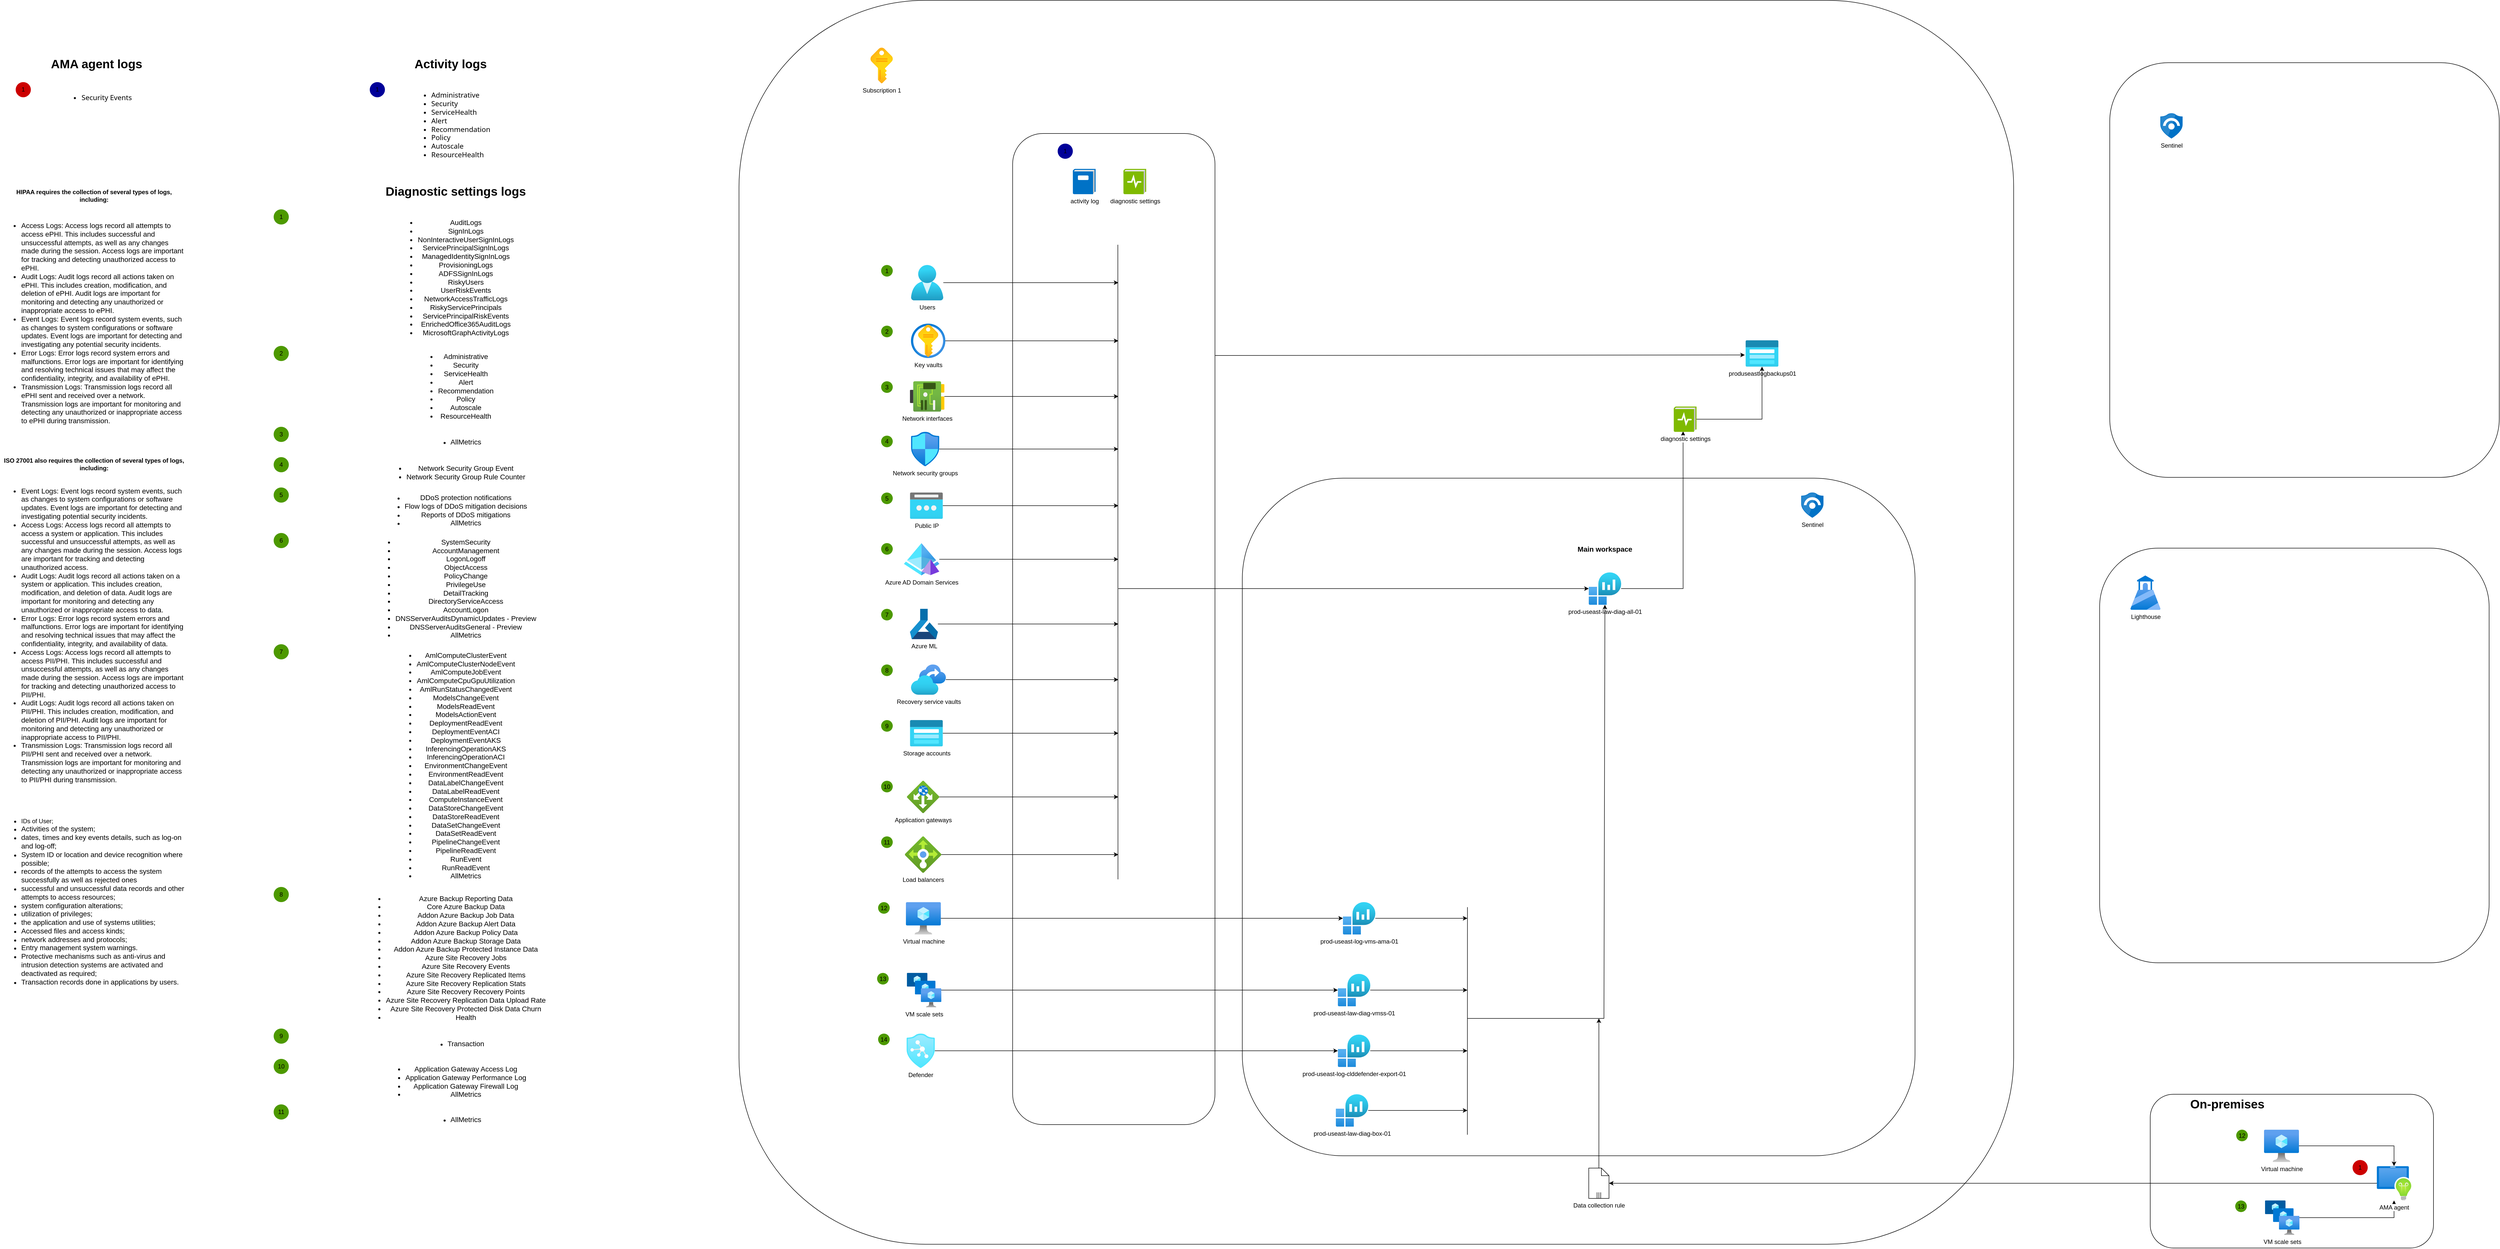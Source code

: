 <mxfile compressed="false" version="21.7.2" type="github">
  <diagram name="Page-1" id="dkmab9GLrClfwDP9RH8d">
    <mxGraphModel dx="5349" dy="2813" grid="1" gridSize="10" guides="1" tooltips="1" connect="1" arrows="1" fold="1" page="1" pageScale="1" pageWidth="827" pageHeight="1169" math="0" shadow="0">
      <root>
        <mxCell id="0" />
        <mxCell id="1" parent="0" />
        <mxCell id="lK_kKArGwj4I3FMrGu4r-29" value="" style="rounded=1;whiteSpace=wrap;html=1;labelBackgroundColor=default;" parent="1" vertex="1">
          <mxGeometry x="-630" y="-643.33" width="2520" height="2460" as="geometry" />
        </mxCell>
        <mxCell id="YYMGJmgsyo3d97nf6pvL-22" value="" style="rounded=1;whiteSpace=wrap;html=1;labelBackgroundColor=default;" parent="1" vertex="1">
          <mxGeometry x="-89" y="-380" width="400" height="1960" as="geometry" />
        </mxCell>
        <mxCell id="YYMGJmgsyo3d97nf6pvL-21" value="" style="rounded=1;whiteSpace=wrap;html=1;labelBackgroundColor=default;" parent="1" vertex="1">
          <mxGeometry x="365" y="301.67" width="1330" height="1340" as="geometry" />
        </mxCell>
        <mxCell id="X6pGdibxIXQgzbIz9SDd-47" value="" style="rounded=1;whiteSpace=wrap;html=1;labelBackgroundColor=default;" parent="1" vertex="1">
          <mxGeometry x="2160" y="1520" width="560" height="304" as="geometry" />
        </mxCell>
        <mxCell id="X6pGdibxIXQgzbIz9SDd-61" value="" style="rounded=0;whiteSpace=wrap;html=1;strokeColor=#FFFFFF;labelBackgroundColor=default;" parent="1" vertex="1">
          <mxGeometry x="-2090" y="251.67" width="370" height="670" as="geometry" />
        </mxCell>
        <mxCell id="X6pGdibxIXQgzbIz9SDd-63" value="&lt;ul style=&quot;text-align: start; outline: none !important; font-size: 14px;&quot; class=&quot;&quot; data-bind=&quot;foreach: data.availableCategories, visible: data.summaryOptions.isShoeBoxV2()&quot;&gt;&lt;li style=&quot;outline: none !important;&quot;&gt;&lt;span style=&quot;background-color: initial;&quot;&gt;Event Logs: Event logs record system events, such as changes to system configurations or software updates. Event logs are important for detecting and investigating potential security incidents.&lt;/span&gt;&lt;br&gt;&lt;/li&gt;&lt;li style=&quot;outline: none !important;&quot;&gt;&lt;span style=&quot;&quot;&gt;Access Logs: Access logs record all attempts to access a system or application. This includes successful and unsuccessful attempts, as well as any changes made during the session. Access logs are important for tracking and detecting unauthorized access.&lt;/span&gt;&lt;/li&gt;&lt;li style=&quot;outline: none !important;&quot;&gt;&lt;span style=&quot;&quot;&gt;Audit Logs: Audit logs record all actions taken on a system or application. This includes creation, modification, and deletion of data. Audit logs are important for monitoring and detecting any unauthorized or inappropriate access to data.&lt;/span&gt;&lt;/li&gt;&lt;li style=&quot;outline: none !important;&quot;&gt;&lt;span style=&quot;&quot;&gt;Error Logs: Error logs record system errors and malfunctions. Error logs are important for identifying and resolving technical issues that may affect the confidentiality, integrity, and availability of data.&lt;/span&gt;&lt;/li&gt;&lt;li style=&quot;outline: none !important;&quot;&gt;&lt;span style=&quot;&quot;&gt;Access Logs: Access logs record all attempts to access PII/PHI. This includes successful and unsuccessful attempts, as well as any changes made during the session. Access logs are important for tracking and detecting unauthorized access to PII/PHI.&lt;/span&gt;&lt;/li&gt;&lt;li style=&quot;outline: none !important;&quot;&gt;&lt;span style=&quot;&quot;&gt;Audit Logs: Audit logs record all actions taken on PII/PHI. This includes creation, modification, and deletion of PII/PHI. Audit logs are important for monitoring and detecting any unauthorized or inappropriate access to PII/PHI.&lt;/span&gt;&lt;/li&gt;&lt;li style=&quot;outline: none !important;&quot;&gt;&lt;span style=&quot;&quot;&gt;Transmission Logs: Transmission logs record all PII/PHI sent and received over a network. Transmission logs are important for monitoring and detecting any unauthorized or inappropriate access to PII/PHI during transmission.&lt;/span&gt;&lt;/li&gt;&lt;/ul&gt;" style="text;html=1;strokeColor=none;fillColor=none;align=center;verticalAlign=middle;whiteSpace=wrap;rounded=0;labelBackgroundColor=none;fontColor=default;" parent="1" vertex="1">
          <mxGeometry x="-2090" y="301.67" width="370" height="620" as="geometry" />
        </mxCell>
        <mxCell id="X6pGdibxIXQgzbIz9SDd-66" value="" style="rounded=0;whiteSpace=wrap;html=1;strokeColor=#FFFFFF;labelBackgroundColor=default;" parent="1" vertex="1">
          <mxGeometry x="-2090" y="941.67" width="370" height="380" as="geometry" />
        </mxCell>
        <mxCell id="X6pGdibxIXQgzbIz9SDd-68" value="&lt;div style=&quot;text-align: left;&quot;&gt;&lt;br&gt;&lt;/div&gt;&lt;ul style=&quot;text-align: start; outline: none !important;&quot; class=&quot;&quot; data-bind=&quot;foreach: data.availableCategories, visible: data.summaryOptions.isShoeBoxV2()&quot;&gt;&lt;li style=&quot;outline: none !important;&quot;&gt;IDs of User;&lt;/li&gt;&lt;li style=&quot;outline: none !important;&quot;&gt;&lt;span style=&quot;font-size: 14px;&quot;&gt;Activities of the system;&lt;/span&gt;&lt;/li&gt;&lt;li style=&quot;outline: none !important;&quot;&gt;&lt;span style=&quot;font-size: 14px;&quot;&gt;dates, times and key events details, such as log-on and log-off;&lt;/span&gt;&lt;/li&gt;&lt;li style=&quot;outline: none !important;&quot;&gt;&lt;span style=&quot;font-size: 14px;&quot;&gt;System ID or location and device recognition where possible;&lt;/span&gt;&lt;/li&gt;&lt;li style=&quot;outline: none !important;&quot;&gt;&lt;span style=&quot;font-size: 14px;&quot;&gt;records of the attempts to access the system successfully as well as rejected ones&lt;/span&gt;&lt;/li&gt;&lt;li style=&quot;outline: none !important;&quot;&gt;&lt;span style=&quot;font-size: 14px;&quot;&gt;successful and unsuccessful data records and other attempts to access resources;&lt;/span&gt;&lt;/li&gt;&lt;li style=&quot;outline: none !important;&quot;&gt;&lt;span style=&quot;font-size: 14px;&quot;&gt;system configuration alterations;&lt;/span&gt;&lt;/li&gt;&lt;li style=&quot;outline: none !important;&quot;&gt;&lt;span style=&quot;font-size: 14px;&quot;&gt;utilization of privileges;&lt;/span&gt;&lt;/li&gt;&lt;li style=&quot;outline: none !important;&quot;&gt;&lt;span style=&quot;font-size: 14px;&quot;&gt;the application and use of systems utilities;&lt;/span&gt;&lt;/li&gt;&lt;li style=&quot;outline: none !important;&quot;&gt;&lt;span style=&quot;font-size: 14px;&quot;&gt;Accessed files and access kinds;&lt;/span&gt;&lt;/li&gt;&lt;li style=&quot;outline: none !important;&quot;&gt;&lt;span style=&quot;font-size: 14px;&quot;&gt;network addresses and protocols;&lt;/span&gt;&lt;/li&gt;&lt;li style=&quot;outline: none !important;&quot;&gt;&lt;span style=&quot;font-size: 14px;&quot;&gt;Entry management system warnings.&lt;/span&gt;&lt;/li&gt;&lt;li style=&quot;outline: none !important;&quot;&gt;&lt;span style=&quot;font-size: 14px;&quot;&gt;Protective mechanisms such as anti-virus and intrusion detection systems are activated and deactivated as required;&lt;/span&gt;&lt;/li&gt;&lt;li style=&quot;outline: none !important;&quot;&gt;&lt;span style=&quot;font-size: 14px;&quot;&gt;Transaction records done in applications by users.&lt;/span&gt;&lt;/li&gt;&lt;/ul&gt;" style="text;html=1;strokeColor=none;fillColor=none;align=center;verticalAlign=middle;whiteSpace=wrap;rounded=0;labelBackgroundColor=none;fontColor=default;" parent="1" vertex="1">
          <mxGeometry x="-2090" y="941.67" width="370" height="380" as="geometry" />
        </mxCell>
        <mxCell id="YYMGJmgsyo3d97nf6pvL-27" style="edgeStyle=orthogonalEdgeStyle;rounded=0;orthogonalLoop=1;jettySize=auto;html=1;" parent="1" source="lK_kKArGwj4I3FMrGu4r-1" edge="1">
          <mxGeometry relative="1" as="geometry">
            <mxPoint x="810" y="1314" as="targetPoint" />
          </mxGeometry>
        </mxCell>
        <mxCell id="lK_kKArGwj4I3FMrGu4r-1" value="prod-useast-law-diag-vmss-01" style="image;aspect=fixed;html=1;points=[];align=center;fontSize=12;image=img/lib/azure2/analytics/Log_Analytics_Workspaces.svg;" parent="1" vertex="1">
          <mxGeometry x="554" y="1282" width="64" height="64" as="geometry" />
        </mxCell>
        <mxCell id="YYMGJmgsyo3d97nf6pvL-29" style="edgeStyle=orthogonalEdgeStyle;rounded=0;orthogonalLoop=1;jettySize=auto;html=1;" parent="1" source="lK_kKArGwj4I3FMrGu4r-2" edge="1">
          <mxGeometry relative="1" as="geometry">
            <mxPoint x="810" y="1552.0" as="targetPoint" />
          </mxGeometry>
        </mxCell>
        <mxCell id="lK_kKArGwj4I3FMrGu4r-2" value="prod-useast-law-diag-box-01" style="image;aspect=fixed;html=1;points=[];align=center;fontSize=12;image=img/lib/azure2/analytics/Log_Analytics_Workspaces.svg;" parent="1" vertex="1">
          <mxGeometry x="550" y="1520" width="64" height="64" as="geometry" />
        </mxCell>
        <mxCell id="YYMGJmgsyo3d97nf6pvL-47" style="edgeStyle=orthogonalEdgeStyle;rounded=0;orthogonalLoop=1;jettySize=auto;html=1;entryX=0.41;entryY=0.98;entryDx=0;entryDy=0;entryPerimeter=0;" parent="1" source="lK_kKArGwj4I3FMrGu4r-3" target="lK_kKArGwj4I3FMrGu4r-12" edge="1">
          <mxGeometry relative="1" as="geometry" />
        </mxCell>
        <mxCell id="lK_kKArGwj4I3FMrGu4r-3" value="prod-useast-law-diag-all-01" style="image;aspect=fixed;html=1;points=[];align=center;fontSize=12;image=img/lib/azure2/analytics/Log_Analytics_Workspaces.svg;" parent="1" vertex="1">
          <mxGeometry x="1050" y="488" width="64" height="64" as="geometry" />
        </mxCell>
        <mxCell id="YYMGJmgsyo3d97nf6pvL-28" style="edgeStyle=orthogonalEdgeStyle;rounded=0;orthogonalLoop=1;jettySize=auto;html=1;" parent="1" source="lK_kKArGwj4I3FMrGu4r-4" edge="1">
          <mxGeometry relative="1" as="geometry">
            <mxPoint x="810" y="1434" as="targetPoint" />
          </mxGeometry>
        </mxCell>
        <mxCell id="lK_kKArGwj4I3FMrGu4r-4" value="prod-useast-log-clddefender-export-01" style="image;aspect=fixed;html=1;points=[];align=center;fontSize=12;image=img/lib/azure2/analytics/Log_Analytics_Workspaces.svg;" parent="1" vertex="1">
          <mxGeometry x="554" y="1402" width="64" height="64" as="geometry" />
        </mxCell>
        <mxCell id="YYMGJmgsyo3d97nf6pvL-26" style="edgeStyle=orthogonalEdgeStyle;rounded=0;orthogonalLoop=1;jettySize=auto;html=1;" parent="1" source="lK_kKArGwj4I3FMrGu4r-10" edge="1">
          <mxGeometry relative="1" as="geometry">
            <mxPoint x="810" y="1172" as="targetPoint" />
          </mxGeometry>
        </mxCell>
        <mxCell id="lK_kKArGwj4I3FMrGu4r-10" value="prod-useast-log-vms-ama-01" style="image;aspect=fixed;html=1;points=[];align=center;fontSize=12;image=img/lib/azure2/analytics/Log_Analytics_Workspaces.svg;" parent="1" vertex="1">
          <mxGeometry x="564" y="1140" width="64" height="64" as="geometry" />
        </mxCell>
        <mxCell id="lK_kKArGwj4I3FMrGu4r-11" value="produseastlogbackups01" style="image;aspect=fixed;html=1;points=[];align=center;fontSize=12;image=img/lib/azure2/storage/Storage_Accounts_Classic.svg;" parent="1" vertex="1">
          <mxGeometry x="1360" y="29" width="65" height="52" as="geometry" />
        </mxCell>
        <mxCell id="YYMGJmgsyo3d97nf6pvL-48" style="edgeStyle=orthogonalEdgeStyle;rounded=0;orthogonalLoop=1;jettySize=auto;html=1;" parent="1" source="lK_kKArGwj4I3FMrGu4r-12" target="lK_kKArGwj4I3FMrGu4r-11" edge="1">
          <mxGeometry relative="1" as="geometry" />
        </mxCell>
        <mxCell id="lK_kKArGwj4I3FMrGu4r-12" value="diagnostic settings" style="image;sketch=0;aspect=fixed;html=1;points=[];align=center;fontSize=12;image=img/lib/mscae/LogDiagnostics.svg;" parent="1" vertex="1">
          <mxGeometry x="1218" y="160" width="45" height="50" as="geometry" />
        </mxCell>
        <mxCell id="lK_kKArGwj4I3FMrGu4r-13" value="diagnostic settings" style="image;sketch=0;aspect=fixed;html=1;points=[];align=center;fontSize=12;image=img/lib/mscae/LogDiagnostics.svg;" parent="1" vertex="1">
          <mxGeometry x="130" y="-310" width="45" height="50" as="geometry" />
        </mxCell>
        <mxCell id="lK_kKArGwj4I3FMrGu4r-14" value="activity log" style="image;sketch=0;aspect=fixed;html=1;points=[];align=center;fontSize=12;image=img/lib/mscae/Log.svg;" parent="1" vertex="1">
          <mxGeometry x="30" y="-310" width="45" height="50" as="geometry" />
        </mxCell>
        <mxCell id="lK_kKArGwj4I3FMrGu4r-15" value="Sentinel" style="image;sketch=0;aspect=fixed;html=1;points=[];align=center;fontSize=12;image=img/lib/mscae/Azure_Sentinel.svg;" parent="1" vertex="1">
          <mxGeometry x="1470" y="330" width="44" height="50" as="geometry" />
        </mxCell>
        <mxCell id="YYMGJmgsyo3d97nf6pvL-33" style="edgeStyle=orthogonalEdgeStyle;rounded=0;orthogonalLoop=1;jettySize=auto;html=1;" parent="1" source="lK_kKArGwj4I3FMrGu4r-16" edge="1">
          <mxGeometry relative="1" as="geometry">
            <mxPoint x="120" y="-85" as="targetPoint" />
          </mxGeometry>
        </mxCell>
        <mxCell id="lK_kKArGwj4I3FMrGu4r-16" value="Users" style="image;aspect=fixed;html=1;points=[];align=center;fontSize=12;image=img/lib/azure2/identity/Users.svg;" parent="1" vertex="1">
          <mxGeometry x="-290" y="-120" width="64" height="70" as="geometry" />
        </mxCell>
        <mxCell id="YYMGJmgsyo3d97nf6pvL-34" style="edgeStyle=orthogonalEdgeStyle;rounded=0;orthogonalLoop=1;jettySize=auto;html=1;" parent="1" source="lK_kKArGwj4I3FMrGu4r-17" edge="1">
          <mxGeometry relative="1" as="geometry">
            <mxPoint x="120" y="30" as="targetPoint" />
          </mxGeometry>
        </mxCell>
        <mxCell id="lK_kKArGwj4I3FMrGu4r-17" value="Key vaults" style="image;aspect=fixed;html=1;points=[];align=center;fontSize=12;image=img/lib/azure2/security/Key_Vaults.svg;" parent="1" vertex="1">
          <mxGeometry x="-290" y="-4" width="68" height="68" as="geometry" />
        </mxCell>
        <mxCell id="YYMGJmgsyo3d97nf6pvL-35" style="edgeStyle=orthogonalEdgeStyle;rounded=0;orthogonalLoop=1;jettySize=auto;html=1;" parent="1" source="lK_kKArGwj4I3FMrGu4r-18" edge="1">
          <mxGeometry relative="1" as="geometry">
            <mxPoint x="120" y="140" as="targetPoint" />
          </mxGeometry>
        </mxCell>
        <mxCell id="lK_kKArGwj4I3FMrGu4r-18" value="Network interfaces" style="image;aspect=fixed;html=1;points=[];align=center;fontSize=12;image=img/lib/azure2/networking/Network_Interfaces.svg;" parent="1" vertex="1">
          <mxGeometry x="-292" y="110" width="68" height="60" as="geometry" />
        </mxCell>
        <mxCell id="YYMGJmgsyo3d97nf6pvL-36" style="edgeStyle=orthogonalEdgeStyle;rounded=0;orthogonalLoop=1;jettySize=auto;html=1;" parent="1" source="lK_kKArGwj4I3FMrGu4r-19" edge="1">
          <mxGeometry relative="1" as="geometry">
            <mxPoint x="120" y="244" as="targetPoint" />
          </mxGeometry>
        </mxCell>
        <mxCell id="lK_kKArGwj4I3FMrGu4r-19" value="Network security groups" style="image;aspect=fixed;html=1;points=[];align=center;fontSize=12;image=img/lib/azure2/networking/Network_Security_Groups.svg;" parent="1" vertex="1">
          <mxGeometry x="-290" y="210" width="56.0" height="68" as="geometry" />
        </mxCell>
        <mxCell id="YYMGJmgsyo3d97nf6pvL-37" style="edgeStyle=orthogonalEdgeStyle;rounded=0;orthogonalLoop=1;jettySize=auto;html=1;" parent="1" source="lK_kKArGwj4I3FMrGu4r-20" edge="1">
          <mxGeometry relative="1" as="geometry">
            <mxPoint x="120" y="356" as="targetPoint" />
          </mxGeometry>
        </mxCell>
        <mxCell id="lK_kKArGwj4I3FMrGu4r-20" value="Public IP" style="image;aspect=fixed;html=1;points=[];align=center;fontSize=12;image=img/lib/azure2/networking/Public_IP_Addresses.svg;" parent="1" vertex="1">
          <mxGeometry x="-292" y="330" width="65" height="52" as="geometry" />
        </mxCell>
        <mxCell id="YYMGJmgsyo3d97nf6pvL-7" style="edgeStyle=orthogonalEdgeStyle;rounded=0;orthogonalLoop=1;jettySize=auto;html=1;" parent="1" source="lK_kKArGwj4I3FMrGu4r-21" target="X6pGdibxIXQgzbIz9SDd-46" edge="1">
          <mxGeometry relative="1" as="geometry">
            <Array as="points">
              <mxPoint x="2642" y="1764" />
            </Array>
          </mxGeometry>
        </mxCell>
        <mxCell id="lK_kKArGwj4I3FMrGu4r-21" value="VM scale sets" style="image;aspect=fixed;html=1;points=[];align=center;fontSize=12;image=img/lib/azure2/compute/VM_Scale_Sets.svg;" parent="1" vertex="1">
          <mxGeometry x="2387" y="1730" width="68" height="68" as="geometry" />
        </mxCell>
        <mxCell id="YYMGJmgsyo3d97nf6pvL-39" style="edgeStyle=orthogonalEdgeStyle;rounded=0;orthogonalLoop=1;jettySize=auto;html=1;" parent="1" source="lK_kKArGwj4I3FMrGu4r-22" edge="1">
          <mxGeometry relative="1" as="geometry">
            <mxPoint x="120" y="590" as="targetPoint" />
          </mxGeometry>
        </mxCell>
        <mxCell id="lK_kKArGwj4I3FMrGu4r-22" value="Azure ML" style="image;sketch=0;aspect=fixed;html=1;points=[];align=center;fontSize=12;image=img/lib/mscae/Machine_Learning_Service_Workspaces.svg;" parent="1" vertex="1">
          <mxGeometry x="-292" y="560" width="55.2" height="60" as="geometry" />
        </mxCell>
        <mxCell id="YYMGJmgsyo3d97nf6pvL-40" style="edgeStyle=orthogonalEdgeStyle;rounded=0;orthogonalLoop=1;jettySize=auto;html=1;" parent="1" source="lK_kKArGwj4I3FMrGu4r-23" edge="1">
          <mxGeometry relative="1" as="geometry">
            <mxPoint x="120" y="700" as="targetPoint" />
          </mxGeometry>
        </mxCell>
        <mxCell id="lK_kKArGwj4I3FMrGu4r-23" value="Recovery service vaults" style="image;aspect=fixed;html=1;points=[];align=center;fontSize=12;image=img/lib/azure2/management_governance/Recovery_Services_Vaults.svg;" parent="1" vertex="1">
          <mxGeometry x="-290" y="670" width="69" height="60" as="geometry" />
        </mxCell>
        <mxCell id="YYMGJmgsyo3d97nf6pvL-41" style="edgeStyle=orthogonalEdgeStyle;rounded=0;orthogonalLoop=1;jettySize=auto;html=1;" parent="1" source="lK_kKArGwj4I3FMrGu4r-24" edge="1">
          <mxGeometry relative="1" as="geometry">
            <mxPoint x="120" y="806" as="targetPoint" />
          </mxGeometry>
        </mxCell>
        <mxCell id="lK_kKArGwj4I3FMrGu4r-24" value="Storage accounts" style="image;aspect=fixed;html=1;points=[];align=center;fontSize=12;image=img/lib/azure2/storage/Storage_Accounts_Classic.svg;" parent="1" vertex="1">
          <mxGeometry x="-292" y="780" width="65" height="52" as="geometry" />
        </mxCell>
        <mxCell id="YYMGJmgsyo3d97nf6pvL-42" style="edgeStyle=orthogonalEdgeStyle;rounded=0;orthogonalLoop=1;jettySize=auto;html=1;" parent="1" source="lK_kKArGwj4I3FMrGu4r-25" edge="1">
          <mxGeometry relative="1" as="geometry">
            <mxPoint x="120" y="932" as="targetPoint" />
          </mxGeometry>
        </mxCell>
        <mxCell id="lK_kKArGwj4I3FMrGu4r-25" value="Application gateways" style="image;aspect=fixed;html=1;points=[];align=center;fontSize=12;image=img/lib/azure2/networking/Application_Gateways.svg;" parent="1" vertex="1">
          <mxGeometry x="-298" y="900" width="64" height="64" as="geometry" />
        </mxCell>
        <mxCell id="YYMGJmgsyo3d97nf6pvL-6" style="edgeStyle=orthogonalEdgeStyle;rounded=0;orthogonalLoop=1;jettySize=auto;html=1;" parent="1" source="lK_kKArGwj4I3FMrGu4r-26" target="X6pGdibxIXQgzbIz9SDd-46" edge="1">
          <mxGeometry relative="1" as="geometry" />
        </mxCell>
        <mxCell id="lK_kKArGwj4I3FMrGu4r-26" value="Virtual machine" style="image;aspect=fixed;html=1;points=[];align=center;fontSize=12;image=img/lib/azure2/compute/Virtual_Machine.svg;" parent="1" vertex="1">
          <mxGeometry x="2385" y="1590" width="69" height="64" as="geometry" />
        </mxCell>
        <mxCell id="lK_kKArGwj4I3FMrGu4r-28" value="Subscription 1" style="image;aspect=fixed;html=1;points=[];align=center;fontSize=12;image=img/lib/azure2/general/Subscriptions.svg;" parent="1" vertex="1">
          <mxGeometry x="-370" y="-550" width="44" height="71" as="geometry" />
        </mxCell>
        <mxCell id="WbE1LeyKp8yqfBWYO2oa-1" value="" style="rounded=0;whiteSpace=wrap;html=1;strokeColor=#FFFFFF;labelBackgroundColor=default;" parent="1" vertex="1">
          <mxGeometry x="-1550" y="-280" width="720" height="1880" as="geometry" />
        </mxCell>
        <mxCell id="WbE1LeyKp8yqfBWYO2oa-4" value="&lt;b&gt;&lt;font style=&quot;font-size: 24px;&quot;&gt;Diagnostic settings logs&lt;/font&gt;&lt;/b&gt;" style="text;html=1;strokeColor=none;fillColor=none;align=center;verticalAlign=middle;whiteSpace=wrap;rounded=0;strokeWidth=8;" parent="1" vertex="1">
          <mxGeometry x="-1550" y="-280" width="720" height="30" as="geometry" />
        </mxCell>
        <mxCell id="WbE1LeyKp8yqfBWYO2oa-7" value="&lt;ul style=&quot;outline: none !important; font-size: 14px;&quot; class=&quot;&quot; data-bind=&quot;foreach: data.availableCategories, visible: data.summaryOptions.isShoeBoxV2()&quot;&gt;&lt;li style=&quot;font-weight: inherit; outline: none !important;&quot;&gt;&lt;font style=&quot;font-size: 14px;&quot;&gt;AuditLogs&lt;/font&gt;&lt;/li&gt;&lt;li style=&quot;font-weight: inherit; outline: none !important;&quot;&gt;&lt;span style=&quot;font-weight: inherit; outline: none !important;&quot; data-bind=&quot;text: localizedValue&quot;&gt;&lt;font style=&quot;font-size: 14px;&quot;&gt;SignInLogs&lt;/font&gt;&lt;/span&gt;&lt;/li&gt;&lt;li style=&quot;font-weight: inherit; outline: none !important;&quot;&gt;&lt;span style=&quot;font-weight: inherit; outline: none !important;&quot; data-bind=&quot;text: localizedValue&quot;&gt;&lt;font style=&quot;font-size: 14px;&quot;&gt;NonInteractiveUserSignInLogs&lt;/font&gt;&lt;/span&gt;&lt;/li&gt;&lt;li style=&quot;font-weight: inherit; outline: none !important;&quot;&gt;&lt;span style=&quot;font-weight: inherit; outline: none !important;&quot; data-bind=&quot;text: localizedValue&quot;&gt;&lt;font style=&quot;font-size: 14px;&quot;&gt;ServicePrincipalSignInLogs&lt;/font&gt;&lt;/span&gt;&lt;/li&gt;&lt;li style=&quot;font-weight: inherit; outline: none !important;&quot;&gt;&lt;span style=&quot;font-weight: inherit; outline: none !important;&quot; data-bind=&quot;text: localizedValue&quot;&gt;&lt;font style=&quot;font-size: 14px;&quot;&gt;ManagedIdentitySignInLogs&lt;/font&gt;&lt;/span&gt;&lt;/li&gt;&lt;li style=&quot;font-weight: inherit; outline: none !important;&quot;&gt;&lt;span style=&quot;font-weight: inherit; outline: none !important;&quot; data-bind=&quot;text: localizedValue&quot;&gt;&lt;font style=&quot;font-size: 14px;&quot;&gt;ProvisioningLogs&lt;/font&gt;&lt;/span&gt;&lt;/li&gt;&lt;li style=&quot;font-weight: inherit; outline: none !important;&quot;&gt;&lt;span style=&quot;font-weight: inherit; outline: none !important;&quot; data-bind=&quot;text: localizedValue&quot;&gt;&lt;font style=&quot;font-size: 14px;&quot;&gt;ADFSSignInLogs&lt;/font&gt;&lt;/span&gt;&lt;/li&gt;&lt;li style=&quot;font-weight: inherit; outline: none !important;&quot;&gt;&lt;span style=&quot;font-weight: inherit; outline: none !important;&quot; data-bind=&quot;text: localizedValue&quot;&gt;&lt;font style=&quot;font-size: 14px;&quot;&gt;RiskyUsers&lt;/font&gt;&lt;/span&gt;&lt;/li&gt;&lt;li style=&quot;font-weight: inherit; outline: none !important;&quot;&gt;&lt;span style=&quot;font-weight: inherit; outline: none !important;&quot; data-bind=&quot;text: localizedValue&quot;&gt;&lt;font style=&quot;font-size: 14px;&quot;&gt;UserRiskEvents&lt;/font&gt;&lt;/span&gt;&lt;/li&gt;&lt;li style=&quot;font-weight: inherit; outline: none !important;&quot;&gt;&lt;span style=&quot;font-weight: inherit; outline: none !important;&quot; data-bind=&quot;text: localizedValue&quot;&gt;&lt;font style=&quot;font-size: 14px;&quot;&gt;NetworkAccessTrafficLogs&lt;/font&gt;&lt;/span&gt;&lt;/li&gt;&lt;li style=&quot;font-weight: inherit; outline: none !important;&quot;&gt;&lt;span style=&quot;font-weight: inherit; outline: none !important;&quot; data-bind=&quot;text: localizedValue&quot;&gt;&lt;font style=&quot;font-size: 14px;&quot;&gt;RiskyServicePrincipals&lt;/font&gt;&lt;/span&gt;&lt;/li&gt;&lt;li style=&quot;font-weight: inherit; outline: none !important;&quot;&gt;&lt;span style=&quot;font-weight: inherit; outline: none !important;&quot; data-bind=&quot;text: localizedValue&quot;&gt;&lt;font style=&quot;font-size: 14px;&quot;&gt;ServicePrincipalRiskEvents&lt;/font&gt;&lt;/span&gt;&lt;/li&gt;&lt;li style=&quot;font-weight: inherit; outline: none !important;&quot;&gt;&lt;span style=&quot;font-weight: inherit; outline: none !important;&quot; data-bind=&quot;text: localizedValue&quot;&gt;&lt;font style=&quot;font-size: 14px;&quot;&gt;EnrichedOffice365AuditLogs&lt;/font&gt;&lt;/span&gt;&lt;/li&gt;&lt;li style=&quot;font-weight: inherit; outline: none !important;&quot;&gt;&lt;span style=&quot;font-weight: inherit; outline: none !important;&quot; data-bind=&quot;text: localizedValue&quot;&gt;&lt;font style=&quot;font-size: 14px;&quot;&gt;MicrosoftGraphActivityLogs&lt;/font&gt;&lt;/span&gt;&lt;/li&gt;&lt;/ul&gt;" style="text;html=1;strokeColor=none;fillColor=none;align=center;verticalAlign=middle;whiteSpace=wrap;rounded=0;labelBackgroundColor=none;fontColor=default;" parent="1" vertex="1">
          <mxGeometry x="-1550" y="-230" width="720" height="270" as="geometry" />
        </mxCell>
        <mxCell id="YYMGJmgsyo3d97nf6pvL-38" style="edgeStyle=orthogonalEdgeStyle;rounded=0;orthogonalLoop=1;jettySize=auto;html=1;" parent="1" source="X6pGdibxIXQgzbIz9SDd-1" edge="1">
          <mxGeometry relative="1" as="geometry">
            <mxPoint x="120" y="462" as="targetPoint" />
          </mxGeometry>
        </mxCell>
        <mxCell id="X6pGdibxIXQgzbIz9SDd-1" value="Azure AD Domain Services" style="image;aspect=fixed;html=1;points=[];align=center;fontSize=12;image=img/lib/azure2/identity/Azure_AD_Domain_Services.svg;" parent="1" vertex="1">
          <mxGeometry x="-304" y="430" width="70" height="64" as="geometry" />
        </mxCell>
        <mxCell id="X6pGdibxIXQgzbIz9SDd-2" value="1" style="ellipse;whiteSpace=wrap;html=1;aspect=fixed;fillColor=#4D9900;strokeColor=none;labelBackgroundColor=none;" parent="1" vertex="1">
          <mxGeometry x="-349" y="-120" width="23" height="23" as="geometry" />
        </mxCell>
        <mxCell id="X6pGdibxIXQgzbIz9SDd-3" value="2" style="ellipse;whiteSpace=wrap;html=1;aspect=fixed;fillColor=#4D9900;strokeColor=none;labelBackgroundColor=none;" parent="1" vertex="1">
          <mxGeometry x="-349" width="23" height="23" as="geometry" />
        </mxCell>
        <mxCell id="X6pGdibxIXQgzbIz9SDd-4" value="3" style="ellipse;whiteSpace=wrap;html=1;aspect=fixed;fillColor=#4D9900;strokeColor=none;labelBackgroundColor=none;" parent="1" vertex="1">
          <mxGeometry x="-349" y="110" width="23" height="23" as="geometry" />
        </mxCell>
        <mxCell id="X6pGdibxIXQgzbIz9SDd-5" value="4" style="ellipse;whiteSpace=wrap;html=1;aspect=fixed;fillColor=#4D9900;strokeColor=none;labelBackgroundColor=none;" parent="1" vertex="1">
          <mxGeometry x="-349" y="217.5" width="23" height="23" as="geometry" />
        </mxCell>
        <mxCell id="X6pGdibxIXQgzbIz9SDd-6" value="5" style="ellipse;whiteSpace=wrap;html=1;aspect=fixed;fillColor=#4D9900;strokeColor=none;labelBackgroundColor=none;" parent="1" vertex="1">
          <mxGeometry x="-349" y="330" width="23" height="23" as="geometry" />
        </mxCell>
        <mxCell id="X6pGdibxIXQgzbIz9SDd-7" value="13" style="ellipse;whiteSpace=wrap;html=1;aspect=fixed;fillColor=#4D9900;strokeColor=none;labelBackgroundColor=none;" parent="1" vertex="1">
          <mxGeometry x="2328" y="1730" width="23" height="23" as="geometry" />
        </mxCell>
        <mxCell id="X6pGdibxIXQgzbIz9SDd-8" value="7" style="ellipse;whiteSpace=wrap;html=1;aspect=fixed;fillColor=#4D9900;strokeColor=none;labelBackgroundColor=none;" parent="1" vertex="1">
          <mxGeometry x="-349" y="560" width="23" height="23" as="geometry" />
        </mxCell>
        <mxCell id="X6pGdibxIXQgzbIz9SDd-9" value="8" style="ellipse;whiteSpace=wrap;html=1;aspect=fixed;fillColor=#4D9900;strokeColor=none;labelBackgroundColor=none;" parent="1" vertex="1">
          <mxGeometry x="-349" y="670" width="23" height="23" as="geometry" />
        </mxCell>
        <mxCell id="X6pGdibxIXQgzbIz9SDd-10" value="9" style="ellipse;whiteSpace=wrap;html=1;aspect=fixed;fillColor=#4D9900;strokeColor=none;labelBackgroundColor=none;" parent="1" vertex="1">
          <mxGeometry x="-349" y="780" width="23" height="23" as="geometry" />
        </mxCell>
        <mxCell id="X6pGdibxIXQgzbIz9SDd-11" value="10" style="ellipse;whiteSpace=wrap;html=1;aspect=fixed;fillColor=#4D9900;strokeColor=none;labelBackgroundColor=none;" parent="1" vertex="1">
          <mxGeometry x="-349" y="900" width="23" height="23" as="geometry" />
        </mxCell>
        <mxCell id="X6pGdibxIXQgzbIz9SDd-12" value="12" style="ellipse;whiteSpace=wrap;html=1;aspect=fixed;fillColor=#4D9900;strokeColor=none;labelBackgroundColor=none;" parent="1" vertex="1">
          <mxGeometry x="2330" y="1590" width="23" height="23" as="geometry" />
        </mxCell>
        <mxCell id="X6pGdibxIXQgzbIz9SDd-13" value="6" style="ellipse;whiteSpace=wrap;html=1;aspect=fixed;fillColor=#4D9900;strokeColor=none;labelBackgroundColor=none;" parent="1" vertex="1">
          <mxGeometry x="-349" y="430" width="23" height="23" as="geometry" />
        </mxCell>
        <mxCell id="X6pGdibxIXQgzbIz9SDd-14" value="1" style="ellipse;whiteSpace=wrap;html=1;aspect=fixed;fillColor=#4D9900;strokeColor=none;labelBackgroundColor=none;align=center;" parent="1" vertex="1">
          <mxGeometry x="-1550" y="-230" width="30" height="30" as="geometry" />
        </mxCell>
        <mxCell id="X6pGdibxIXQgzbIz9SDd-15" value="" style="rounded=0;whiteSpace=wrap;html=1;strokeColor=#FFFFFF;labelBackgroundColor=default;" parent="1" vertex="1">
          <mxGeometry x="-1360" y="-531.67" width="320" height="220" as="geometry" />
        </mxCell>
        <mxCell id="X6pGdibxIXQgzbIz9SDd-16" value="&lt;b&gt;&lt;font style=&quot;font-size: 24px;&quot;&gt;Activity logs&lt;/font&gt;&lt;/b&gt;" style="text;html=1;strokeColor=none;fillColor=none;align=center;verticalAlign=middle;whiteSpace=wrap;rounded=0;strokeWidth=8;" parent="1" vertex="1">
          <mxGeometry x="-1360" y="-531.67" width="320" height="30" as="geometry" />
        </mxCell>
        <mxCell id="X6pGdibxIXQgzbIz9SDd-17" value="&lt;ul style=&quot;text-align: start; font-size: 14px; outline: none !important;&quot; class=&quot;&quot; data-bind=&quot;foreach: data.availableCategories, visible: data.summaryOptions.isShoeBoxV2()&quot;&gt;&lt;li style=&quot;font-size: 14px; outline: none !important;&quot;&gt;&lt;font face=&quot;az_ea_font, Segoe UI, az_font, system-ui, -apple-system, BlinkMacSystemFont, Roboto, Oxygen, Ubuntu, Cantarell, Open Sans, Helvetica Neue, sans-serif&quot; style=&quot;font-size: 14px;&quot;&gt;Administrative&lt;/font&gt;&lt;/li&gt;&lt;li style=&quot;font-size: 14px; outline: none !important;&quot;&gt;&lt;font face=&quot;az_ea_font, Segoe UI, az_font, system-ui, -apple-system, BlinkMacSystemFont, Roboto, Oxygen, Ubuntu, Cantarell, Open Sans, Helvetica Neue, sans-serif&quot; style=&quot;font-size: 14px;&quot;&gt;&lt;span style=&quot;font-size: 14px;&quot;&gt;Security&lt;/span&gt;&lt;/font&gt;&lt;/li&gt;&lt;li style=&quot;font-size: 14px; outline: none !important;&quot;&gt;&lt;font face=&quot;az_ea_font, Segoe UI, az_font, system-ui, -apple-system, BlinkMacSystemFont, Roboto, Oxygen, Ubuntu, Cantarell, Open Sans, Helvetica Neue, sans-serif&quot; style=&quot;font-size: 14px;&quot;&gt;&lt;span style=&quot;font-size: 14px;&quot;&gt;ServiceHealth&lt;/span&gt;&lt;/font&gt;&lt;/li&gt;&lt;li style=&quot;font-size: 14px; outline: none !important;&quot;&gt;&lt;font style=&quot;font-size: 14px;&quot; face=&quot;az_ea_font, Segoe UI, az_font, system-ui, -apple-system, BlinkMacSystemFont, Roboto, Oxygen, Ubuntu, Cantarell, Open Sans, Helvetica Neue, sans-serif&quot;&gt;Alert&lt;/font&gt;&lt;/li&gt;&lt;li style=&quot;font-size: 14px; outline: none !important;&quot;&gt;&lt;font face=&quot;az_ea_font, Segoe UI, az_font, system-ui, -apple-system, BlinkMacSystemFont, Roboto, Oxygen, Ubuntu, Cantarell, Open Sans, Helvetica Neue, sans-serif&quot; style=&quot;font-size: 14px;&quot;&gt;&lt;span style=&quot;font-size: 14px;&quot;&gt;Recommendation&lt;/span&gt;&lt;/font&gt;&lt;/li&gt;&lt;li style=&quot;font-size: 14px; outline: none !important;&quot;&gt;&lt;font face=&quot;az_ea_font, Segoe UI, az_font, system-ui, -apple-system, BlinkMacSystemFont, Roboto, Oxygen, Ubuntu, Cantarell, Open Sans, Helvetica Neue, sans-serif&quot; style=&quot;font-size: 14px;&quot;&gt;&lt;span style=&quot;font-size: 14px;&quot;&gt;Policy&lt;/span&gt;&lt;/font&gt;&lt;/li&gt;&lt;li style=&quot;font-size: 14px; outline: none !important;&quot;&gt;&lt;font face=&quot;az_ea_font, Segoe UI, az_font, system-ui, -apple-system, BlinkMacSystemFont, Roboto, Oxygen, Ubuntu, Cantarell, Open Sans, Helvetica Neue, sans-serif&quot; style=&quot;font-size: 14px;&quot;&gt;&lt;span style=&quot;font-size: 14px;&quot;&gt;Autoscale&lt;/span&gt;&lt;/font&gt;&lt;/li&gt;&lt;li style=&quot;font-size: 14px; outline: none !important;&quot;&gt;&lt;font face=&quot;az_ea_font, Segoe UI, az_font, system-ui, -apple-system, BlinkMacSystemFont, Roboto, Oxygen, Ubuntu, Cantarell, Open Sans, Helvetica Neue, sans-serif&quot; style=&quot;font-size: 14px;&quot;&gt;&lt;span style=&quot;font-size: 14px;&quot;&gt;ResourceHealth&lt;/span&gt;&lt;/font&gt;&lt;/li&gt;&lt;/ul&gt;" style="text;html=1;strokeColor=none;fillColor=none;align=center;verticalAlign=middle;whiteSpace=wrap;rounded=0;labelBackgroundColor=none;fontColor=default;fontSize=14;" parent="1" vertex="1">
          <mxGeometry x="-1360" y="-481.67" width="320" height="170" as="geometry" />
        </mxCell>
        <mxCell id="X6pGdibxIXQgzbIz9SDd-18" value="1" style="ellipse;whiteSpace=wrap;html=1;aspect=fixed;fillColor=#000099;strokeColor=none;labelBackgroundColor=none;" parent="1" vertex="1">
          <mxGeometry x="-1360" y="-481.67" width="30" height="30" as="geometry" />
        </mxCell>
        <mxCell id="X6pGdibxIXQgzbIz9SDd-19" value="1" style="ellipse;whiteSpace=wrap;html=1;aspect=fixed;fillColor=#000099;strokeColor=none;labelBackgroundColor=none;" parent="1" vertex="1">
          <mxGeometry y="-360" width="30" height="30" as="geometry" />
        </mxCell>
        <mxCell id="X6pGdibxIXQgzbIz9SDd-21" style="edgeStyle=orthogonalEdgeStyle;rounded=0;orthogonalLoop=1;jettySize=auto;html=1;exitX=0.5;exitY=1;exitDx=0;exitDy=0;" parent="1" source="X6pGdibxIXQgzbIz9SDd-17" target="X6pGdibxIXQgzbIz9SDd-17" edge="1">
          <mxGeometry relative="1" as="geometry" />
        </mxCell>
        <mxCell id="X6pGdibxIXQgzbIz9SDd-23" value="&lt;ul style=&quot;outline: none !important; font-size: 14px;&quot; class=&quot;&quot; data-bind=&quot;foreach: data.availableCategories, visible: data.summaryOptions.isShoeBoxV2()&quot;&gt;&lt;li style=&quot;outline: none !important;&quot;&gt;&lt;font style=&quot;font-size: 14px;&quot;&gt;&lt;span style=&quot;background-color: initial;&quot;&gt;Administrative&lt;/span&gt;&lt;br&gt;&lt;/font&gt;&lt;/li&gt;&lt;li style=&quot;outline: none !important;&quot;&gt;&lt;font style=&quot;font-size: 14px;&quot;&gt;Security&lt;/font&gt;&lt;/li&gt;&lt;li style=&quot;outline: none !important;&quot;&gt;&lt;font style=&quot;font-size: 14px;&quot;&gt;ServiceHealth&lt;/font&gt;&lt;/li&gt;&lt;li style=&quot;outline: none !important;&quot;&gt;&lt;font style=&quot;font-size: 14px;&quot;&gt;Alert&lt;/font&gt;&lt;/li&gt;&lt;li style=&quot;outline: none !important;&quot;&gt;&lt;font style=&quot;font-size: 14px;&quot;&gt;Recommendation&lt;/font&gt;&lt;/li&gt;&lt;li style=&quot;outline: none !important;&quot;&gt;&lt;font style=&quot;font-size: 14px;&quot;&gt;Policy&lt;/font&gt;&lt;/li&gt;&lt;li style=&quot;outline: none !important;&quot;&gt;&lt;font style=&quot;font-size: 14px;&quot;&gt;Autoscale&lt;/font&gt;&lt;/li&gt;&lt;li style=&quot;outline: none !important;&quot;&gt;&lt;font style=&quot;font-size: 14px;&quot;&gt;ResourceHealth&lt;/font&gt;&lt;/li&gt;&lt;/ul&gt;" style="text;html=1;strokeColor=none;fillColor=none;align=center;verticalAlign=middle;whiteSpace=wrap;rounded=0;labelBackgroundColor=none;fontColor=default;" parent="1" vertex="1">
          <mxGeometry x="-1550" y="40" width="720" height="160" as="geometry" />
        </mxCell>
        <mxCell id="X6pGdibxIXQgzbIz9SDd-24" value="2" style="ellipse;whiteSpace=wrap;html=1;aspect=fixed;fillColor=#4D9900;strokeColor=none;labelBackgroundColor=none;align=center;" parent="1" vertex="1">
          <mxGeometry x="-1550" y="40" width="30" height="30" as="geometry" />
        </mxCell>
        <mxCell id="X6pGdibxIXQgzbIz9SDd-25" value="&lt;ul style=&quot;outline: none !important;&quot; class=&quot;&quot; data-bind=&quot;foreach: data.availableCategories, visible: data.summaryOptions.isShoeBoxV2()&quot;&gt;&lt;li style=&quot;box-sizing: content-box; -webkit-font-smoothing: antialiased; font-weight: inherit; outline: none;&quot;&gt;&lt;font style=&quot;box-sizing: content-box; -webkit-font-smoothing: antialiased; font-size: 14px;&quot;&gt;AllMetrics&lt;/font&gt;&lt;/li&gt;&lt;/ul&gt;" style="text;html=1;strokeColor=none;fillColor=none;align=center;verticalAlign=middle;whiteSpace=wrap;rounded=0;labelBackgroundColor=none;fontColor=default;" parent="1" vertex="1">
          <mxGeometry x="-1550" y="200" width="720" height="60" as="geometry" />
        </mxCell>
        <mxCell id="X6pGdibxIXQgzbIz9SDd-26" value="3" style="ellipse;whiteSpace=wrap;html=1;aspect=fixed;fillColor=#4D9900;strokeColor=none;labelBackgroundColor=none;align=center;" parent="1" vertex="1">
          <mxGeometry x="-1550" y="200" width="30" height="30" as="geometry" />
        </mxCell>
        <mxCell id="X6pGdibxIXQgzbIz9SDd-27" value="&lt;ul style=&quot;outline: none !important; font-size: 14px;&quot; class=&quot;&quot; data-bind=&quot;foreach: data.availableCategories, visible: data.summaryOptions.isShoeBoxV2()&quot;&gt;&lt;li style=&quot;box-sizing: content-box; -webkit-font-smoothing: antialiased; outline: none;&quot;&gt;&lt;font style=&quot;font-size: 14px;&quot;&gt;&lt;span style=&quot;background-color: initial;&quot;&gt;Network Security Group Event&lt;/span&gt;&lt;br&gt;&lt;/font&gt;&lt;/li&gt;&lt;li style=&quot;box-sizing: content-box; -webkit-font-smoothing: antialiased; outline: none;&quot;&gt;&lt;font style=&quot;font-size: 14px;&quot;&gt;Network Security Group Rule Counter&lt;/font&gt;&lt;/li&gt;&lt;/ul&gt;" style="text;html=1;strokeColor=none;fillColor=none;align=center;verticalAlign=middle;whiteSpace=wrap;rounded=0;labelBackgroundColor=none;fontColor=default;" parent="1" vertex="1">
          <mxGeometry x="-1550" y="260" width="720" height="60" as="geometry" />
        </mxCell>
        <mxCell id="X6pGdibxIXQgzbIz9SDd-28" value="4" style="ellipse;whiteSpace=wrap;html=1;aspect=fixed;fillColor=#4D9900;strokeColor=none;labelBackgroundColor=none;align=center;" parent="1" vertex="1">
          <mxGeometry x="-1550" y="260" width="30" height="30" as="geometry" />
        </mxCell>
        <mxCell id="X6pGdibxIXQgzbIz9SDd-29" value="&lt;ul style=&quot;outline: none !important;&quot; class=&quot;&quot; data-bind=&quot;foreach: data.availableCategories, visible: data.summaryOptions.isShoeBoxV2()&quot;&gt;&lt;li style=&quot;box-sizing: content-box; -webkit-font-smoothing: antialiased; outline: none;&quot;&gt;&lt;span style=&quot;font-size: 14px; background-color: initial;&quot;&gt;DDoS protection notifications&lt;/span&gt;&lt;br&gt;&lt;/li&gt;&lt;li style=&quot;box-sizing: content-box; -webkit-font-smoothing: antialiased; outline: none;&quot;&gt;&lt;span style=&quot;font-size: 14px;&quot;&gt;Flow logs of DDoS mitigation decisions&lt;/span&gt;&lt;/li&gt;&lt;li style=&quot;box-sizing: content-box; -webkit-font-smoothing: antialiased; outline: none;&quot;&gt;&lt;span style=&quot;font-size: 14px;&quot;&gt;Reports of DDoS mitigations&lt;/span&gt;&lt;/li&gt;&lt;li style=&quot;box-sizing: content-box; -webkit-font-smoothing: antialiased; outline: none;&quot;&gt;&lt;span style=&quot;font-size: 14px;&quot;&gt;AllMetrics&lt;/span&gt;&lt;/li&gt;&lt;/ul&gt;" style="text;html=1;strokeColor=none;fillColor=none;align=center;verticalAlign=middle;whiteSpace=wrap;rounded=0;labelBackgroundColor=none;fontColor=default;" parent="1" vertex="1">
          <mxGeometry x="-1550" y="320" width="720" height="90" as="geometry" />
        </mxCell>
        <mxCell id="X6pGdibxIXQgzbIz9SDd-30" value="5" style="ellipse;whiteSpace=wrap;html=1;aspect=fixed;fillColor=#4D9900;strokeColor=none;labelBackgroundColor=none;align=center;" parent="1" vertex="1">
          <mxGeometry x="-1550" y="320" width="30" height="30" as="geometry" />
        </mxCell>
        <mxCell id="YYMGJmgsyo3d97nf6pvL-43" style="edgeStyle=orthogonalEdgeStyle;rounded=0;orthogonalLoop=1;jettySize=auto;html=1;" parent="1" source="X6pGdibxIXQgzbIz9SDd-32" edge="1">
          <mxGeometry relative="1" as="geometry">
            <mxPoint x="120" y="1046" as="targetPoint" />
          </mxGeometry>
        </mxCell>
        <mxCell id="X6pGdibxIXQgzbIz9SDd-32" value="Load balancers" style="image;aspect=fixed;html=1;points=[];align=center;fontSize=12;image=img/lib/azure2/networking/Load_Balancers.svg;" parent="1" vertex="1">
          <mxGeometry x="-302" y="1010" width="72" height="72" as="geometry" />
        </mxCell>
        <mxCell id="X6pGdibxIXQgzbIz9SDd-33" value="11" style="ellipse;whiteSpace=wrap;html=1;aspect=fixed;fillColor=#4D9900;strokeColor=none;labelBackgroundColor=none;" parent="1" vertex="1">
          <mxGeometry x="-349" y="1010" width="23" height="23" as="geometry" />
        </mxCell>
        <mxCell id="X6pGdibxIXQgzbIz9SDd-34" value="&lt;ul style=&quot;outline: none !important; font-size: 14px;&quot; class=&quot;&quot; data-bind=&quot;foreach: data.availableCategories, visible: data.summaryOptions.isShoeBoxV2()&quot;&gt;&lt;li style=&quot;box-sizing: content-box; -webkit-font-smoothing: antialiased; outline: none;&quot;&gt;&lt;span style=&quot;background-color: initial;&quot;&gt;SystemSecurity&lt;/span&gt;&lt;br&gt;&lt;/li&gt;&lt;li style=&quot;box-sizing: content-box; -webkit-font-smoothing: antialiased; outline: none;&quot;&gt;&lt;font style=&quot;font-size: 14px;&quot;&gt;AccountManagement&lt;/font&gt;&lt;/li&gt;&lt;li style=&quot;box-sizing: content-box; -webkit-font-smoothing: antialiased; outline: none;&quot;&gt;&lt;font style=&quot;font-size: 14px;&quot;&gt;LogonLogoff&lt;/font&gt;&lt;/li&gt;&lt;li style=&quot;box-sizing: content-box; -webkit-font-smoothing: antialiased; outline: none;&quot;&gt;&lt;font style=&quot;font-size: 14px;&quot;&gt;ObjectAccess&lt;/font&gt;&lt;/li&gt;&lt;li style=&quot;box-sizing: content-box; -webkit-font-smoothing: antialiased; outline: none;&quot;&gt;&lt;font style=&quot;font-size: 14px;&quot;&gt;PolicyChange&lt;/font&gt;&lt;/li&gt;&lt;li style=&quot;box-sizing: content-box; -webkit-font-smoothing: antialiased; outline: none;&quot;&gt;&lt;font style=&quot;font-size: 14px;&quot;&gt;PrivilegeUse&lt;/font&gt;&lt;/li&gt;&lt;li style=&quot;box-sizing: content-box; -webkit-font-smoothing: antialiased; outline: none;&quot;&gt;&lt;font style=&quot;font-size: 14px;&quot;&gt;DetailTracking&lt;/font&gt;&lt;/li&gt;&lt;li style=&quot;box-sizing: content-box; -webkit-font-smoothing: antialiased; outline: none;&quot;&gt;&lt;font style=&quot;font-size: 14px;&quot;&gt;DirectoryServiceAccess&lt;/font&gt;&lt;/li&gt;&lt;li style=&quot;box-sizing: content-box; -webkit-font-smoothing: antialiased; outline: none;&quot;&gt;&lt;font style=&quot;font-size: 14px;&quot;&gt;AccountLogon&lt;/font&gt;&lt;/li&gt;&lt;li style=&quot;box-sizing: content-box; -webkit-font-smoothing: antialiased; outline: none;&quot;&gt;&lt;font style=&quot;font-size: 14px;&quot;&gt;DNSServerAuditsDynamicUpdates - Preview&lt;/font&gt;&lt;/li&gt;&lt;li style=&quot;box-sizing: content-box; -webkit-font-smoothing: antialiased; outline: none;&quot;&gt;&lt;font style=&quot;font-size: 14px;&quot;&gt;DNSServerAuditsGeneral - Preview&lt;/font&gt;&lt;/li&gt;&lt;li style=&quot;box-sizing: content-box; -webkit-font-smoothing: antialiased; outline: none;&quot;&gt;&lt;font style=&quot;font-size: 14px;&quot;&gt;AllMetrics&lt;/font&gt;&lt;/li&gt;&lt;/ul&gt;" style="text;html=1;strokeColor=none;fillColor=none;align=center;verticalAlign=middle;whiteSpace=wrap;rounded=0;labelBackgroundColor=none;fontColor=default;" parent="1" vertex="1">
          <mxGeometry x="-1550" y="410" width="720" height="220" as="geometry" />
        </mxCell>
        <mxCell id="X6pGdibxIXQgzbIz9SDd-35" value="6" style="ellipse;whiteSpace=wrap;html=1;aspect=fixed;fillColor=#4D9900;strokeColor=none;labelBackgroundColor=none;align=center;" parent="1" vertex="1">
          <mxGeometry x="-1550" y="410" width="30" height="30" as="geometry" />
        </mxCell>
        <mxCell id="X6pGdibxIXQgzbIz9SDd-36" value="&lt;ul style=&quot;outline: none !important; font-size: 14px;&quot; class=&quot;&quot; data-bind=&quot;foreach: data.availableCategories, visible: data.summaryOptions.isShoeBoxV2()&quot;&gt;&lt;li style=&quot;box-sizing: content-box; -webkit-font-smoothing: antialiased; outline: none;&quot;&gt;&lt;span style=&quot;background-color: initial;&quot;&gt;AmlComputeClusterEvent&lt;/span&gt;&lt;br&gt;&lt;/li&gt;&lt;li style=&quot;box-sizing: content-box; -webkit-font-smoothing: antialiased; outline: none;&quot;&gt;&lt;font style=&quot;font-size: 14px;&quot;&gt;AmlComputeClusterNodeEvent&lt;/font&gt;&lt;/li&gt;&lt;li style=&quot;box-sizing: content-box; -webkit-font-smoothing: antialiased; outline: none;&quot;&gt;&lt;font style=&quot;font-size: 14px;&quot;&gt;AmlComputeJobEvent&lt;/font&gt;&lt;/li&gt;&lt;li style=&quot;box-sizing: content-box; -webkit-font-smoothing: antialiased; outline: none;&quot;&gt;&lt;font style=&quot;font-size: 14px;&quot;&gt;AmlComputeCpuGpuUtilization&lt;/font&gt;&lt;/li&gt;&lt;li style=&quot;box-sizing: content-box; -webkit-font-smoothing: antialiased; outline: none;&quot;&gt;&lt;font style=&quot;font-size: 14px;&quot;&gt;AmlRunStatusChangedEvent&lt;/font&gt;&lt;/li&gt;&lt;li style=&quot;box-sizing: content-box; -webkit-font-smoothing: antialiased; outline: none;&quot;&gt;&lt;font style=&quot;font-size: 14px;&quot;&gt;ModelsChangeEvent&lt;/font&gt;&lt;/li&gt;&lt;li style=&quot;box-sizing: content-box; -webkit-font-smoothing: antialiased; outline: none;&quot;&gt;&lt;font style=&quot;font-size: 14px;&quot;&gt;ModelsReadEvent&lt;/font&gt;&lt;/li&gt;&lt;li style=&quot;box-sizing: content-box; -webkit-font-smoothing: antialiased; outline: none;&quot;&gt;&lt;font style=&quot;font-size: 14px;&quot;&gt;ModelsActionEvent&lt;/font&gt;&lt;/li&gt;&lt;li style=&quot;box-sizing: content-box; -webkit-font-smoothing: antialiased; outline: none;&quot;&gt;&lt;font style=&quot;font-size: 14px;&quot;&gt;DeploymentReadEvent&lt;/font&gt;&lt;/li&gt;&lt;li style=&quot;box-sizing: content-box; -webkit-font-smoothing: antialiased; outline: none;&quot;&gt;&lt;font style=&quot;font-size: 14px;&quot;&gt;DeploymentEventACI&lt;/font&gt;&lt;/li&gt;&lt;li style=&quot;box-sizing: content-box; -webkit-font-smoothing: antialiased; outline: none;&quot;&gt;&lt;font style=&quot;font-size: 14px;&quot;&gt;DeploymentEventAKS&lt;/font&gt;&lt;/li&gt;&lt;li style=&quot;box-sizing: content-box; -webkit-font-smoothing: antialiased; outline: none;&quot;&gt;&lt;font style=&quot;font-size: 14px;&quot;&gt;InferencingOperationAKS&lt;/font&gt;&lt;/li&gt;&lt;li style=&quot;box-sizing: content-box; -webkit-font-smoothing: antialiased; outline: none;&quot;&gt;&lt;font style=&quot;font-size: 14px;&quot;&gt;InferencingOperationACI&lt;/font&gt;&lt;/li&gt;&lt;li style=&quot;box-sizing: content-box; -webkit-font-smoothing: antialiased; outline: none;&quot;&gt;&lt;font style=&quot;font-size: 14px;&quot;&gt;EnvironmentChangeEvent&lt;/font&gt;&lt;/li&gt;&lt;li style=&quot;box-sizing: content-box; -webkit-font-smoothing: antialiased; outline: none;&quot;&gt;&lt;font style=&quot;font-size: 14px;&quot;&gt;EnvironmentReadEvent&lt;/font&gt;&lt;/li&gt;&lt;li style=&quot;box-sizing: content-box; -webkit-font-smoothing: antialiased; outline: none;&quot;&gt;&lt;font style=&quot;font-size: 14px;&quot;&gt;DataLabelChangeEvent&lt;/font&gt;&lt;/li&gt;&lt;li style=&quot;box-sizing: content-box; -webkit-font-smoothing: antialiased; outline: none;&quot;&gt;&lt;font style=&quot;font-size: 14px;&quot;&gt;DataLabelReadEvent&lt;/font&gt;&lt;/li&gt;&lt;li style=&quot;box-sizing: content-box; -webkit-font-smoothing: antialiased; outline: none;&quot;&gt;&lt;font style=&quot;font-size: 14px;&quot;&gt;ComputeInstanceEvent&lt;/font&gt;&lt;/li&gt;&lt;li style=&quot;box-sizing: content-box; -webkit-font-smoothing: antialiased; outline: none;&quot;&gt;&lt;font style=&quot;font-size: 14px;&quot;&gt;DataStoreChangeEvent&lt;/font&gt;&lt;/li&gt;&lt;li style=&quot;box-sizing: content-box; -webkit-font-smoothing: antialiased; outline: none;&quot;&gt;&lt;font style=&quot;font-size: 14px;&quot;&gt;DataStoreReadEvent&lt;/font&gt;&lt;/li&gt;&lt;li style=&quot;box-sizing: content-box; -webkit-font-smoothing: antialiased; outline: none;&quot;&gt;&lt;font style=&quot;font-size: 14px;&quot;&gt;DataSetChangeEvent&lt;/font&gt;&lt;/li&gt;&lt;li style=&quot;box-sizing: content-box; -webkit-font-smoothing: antialiased; outline: none;&quot;&gt;&lt;font style=&quot;font-size: 14px;&quot;&gt;DataSetReadEvent&lt;/font&gt;&lt;/li&gt;&lt;li style=&quot;box-sizing: content-box; -webkit-font-smoothing: antialiased; outline: none;&quot;&gt;&lt;font style=&quot;font-size: 14px;&quot;&gt;PipelineChangeEvent&lt;/font&gt;&lt;/li&gt;&lt;li style=&quot;box-sizing: content-box; -webkit-font-smoothing: antialiased; outline: none;&quot;&gt;&lt;font style=&quot;font-size: 14px;&quot;&gt;PipelineReadEvent&lt;/font&gt;&lt;/li&gt;&lt;li style=&quot;box-sizing: content-box; -webkit-font-smoothing: antialiased; outline: none;&quot;&gt;&lt;font style=&quot;font-size: 14px;&quot;&gt;RunEvent&lt;/font&gt;&lt;/li&gt;&lt;li style=&quot;box-sizing: content-box; -webkit-font-smoothing: antialiased; outline: none;&quot;&gt;&lt;font style=&quot;font-size: 14px;&quot;&gt;RunReadEvent&lt;/font&gt;&lt;/li&gt;&lt;li style=&quot;box-sizing: content-box; -webkit-font-smoothing: antialiased; outline: none;&quot;&gt;&lt;font style=&quot;font-size: 14px;&quot;&gt;AllMetrics&lt;/font&gt;&lt;/li&gt;&lt;/ul&gt;" style="text;html=1;strokeColor=none;fillColor=none;align=center;verticalAlign=middle;whiteSpace=wrap;rounded=0;labelBackgroundColor=none;fontColor=default;" parent="1" vertex="1">
          <mxGeometry x="-1550" y="630" width="720" height="480" as="geometry" />
        </mxCell>
        <mxCell id="X6pGdibxIXQgzbIz9SDd-37" value="7" style="ellipse;whiteSpace=wrap;html=1;aspect=fixed;fillColor=#4D9900;strokeColor=none;labelBackgroundColor=none;align=center;" parent="1" vertex="1">
          <mxGeometry x="-1550" y="630" width="30" height="30" as="geometry" />
        </mxCell>
        <mxCell id="X6pGdibxIXQgzbIz9SDd-38" value="&lt;ul style=&quot;outline: none !important; font-size: 14px;&quot; class=&quot;&quot; data-bind=&quot;foreach: data.availableCategories, visible: data.summaryOptions.isShoeBoxV2()&quot;&gt;&lt;li style=&quot;box-sizing: content-box; -webkit-font-smoothing: antialiased; outline: none;&quot;&gt;&lt;span style=&quot;background-color: initial;&quot;&gt;Azure Backup Reporting Data&lt;/span&gt;&lt;br&gt;&lt;/li&gt;&lt;li style=&quot;box-sizing: content-box; -webkit-font-smoothing: antialiased; outline: none;&quot;&gt;&lt;font style=&quot;font-size: 14px;&quot;&gt;Core Azure Backup Data&lt;/font&gt;&lt;/li&gt;&lt;li style=&quot;box-sizing: content-box; -webkit-font-smoothing: antialiased; outline: none;&quot;&gt;&lt;font style=&quot;font-size: 14px;&quot;&gt;Addon Azure Backup Job Data&lt;/font&gt;&lt;/li&gt;&lt;li style=&quot;box-sizing: content-box; -webkit-font-smoothing: antialiased; outline: none;&quot;&gt;&lt;font style=&quot;font-size: 14px;&quot;&gt;Addon Azure Backup Alert Data&lt;/font&gt;&lt;/li&gt;&lt;li style=&quot;box-sizing: content-box; -webkit-font-smoothing: antialiased; outline: none;&quot;&gt;&lt;font style=&quot;font-size: 14px;&quot;&gt;Addon Azure Backup Policy Data&lt;/font&gt;&lt;/li&gt;&lt;li style=&quot;box-sizing: content-box; -webkit-font-smoothing: antialiased; outline: none;&quot;&gt;&lt;font style=&quot;font-size: 14px;&quot;&gt;Addon Azure Backup Storage Data&lt;/font&gt;&lt;/li&gt;&lt;li style=&quot;box-sizing: content-box; -webkit-font-smoothing: antialiased; outline: none;&quot;&gt;&lt;font style=&quot;font-size: 14px;&quot;&gt;Addon Azure Backup Protected Instance Data&lt;/font&gt;&lt;/li&gt;&lt;li style=&quot;box-sizing: content-box; -webkit-font-smoothing: antialiased; outline: none;&quot;&gt;&lt;font style=&quot;font-size: 14px;&quot;&gt;Azure Site Recovery Jobs&lt;/font&gt;&lt;/li&gt;&lt;li style=&quot;box-sizing: content-box; -webkit-font-smoothing: antialiased; outline: none;&quot;&gt;&lt;font style=&quot;font-size: 14px;&quot;&gt;Azure Site Recovery Events&lt;/font&gt;&lt;/li&gt;&lt;li style=&quot;box-sizing: content-box; -webkit-font-smoothing: antialiased; outline: none;&quot;&gt;&lt;font style=&quot;font-size: 14px;&quot;&gt;Azure Site Recovery Replicated Items&lt;/font&gt;&lt;/li&gt;&lt;li style=&quot;box-sizing: content-box; -webkit-font-smoothing: antialiased; outline: none;&quot;&gt;&lt;font style=&quot;font-size: 14px;&quot;&gt;Azure Site Recovery Replication Stats&lt;/font&gt;&lt;/li&gt;&lt;li style=&quot;box-sizing: content-box; -webkit-font-smoothing: antialiased; outline: none;&quot;&gt;&lt;font style=&quot;font-size: 14px;&quot;&gt;Azure Site Recovery Recovery Points&lt;/font&gt;&lt;/li&gt;&lt;li style=&quot;box-sizing: content-box; -webkit-font-smoothing: antialiased; outline: none;&quot;&gt;&lt;font style=&quot;font-size: 14px;&quot;&gt;Azure Site Recovery Replication Data Upload Rate&lt;/font&gt;&lt;/li&gt;&lt;li style=&quot;box-sizing: content-box; -webkit-font-smoothing: antialiased; outline: none;&quot;&gt;&lt;font style=&quot;font-size: 14px;&quot;&gt;Azure Site Recovery Protected Disk Data Churn&lt;/font&gt;&lt;/li&gt;&lt;li style=&quot;box-sizing: content-box; -webkit-font-smoothing: antialiased; outline: none;&quot;&gt;&lt;font style=&quot;font-size: 14px;&quot;&gt;Health&lt;/font&gt;&lt;/li&gt;&lt;/ul&gt;" style="text;html=1;strokeColor=none;fillColor=none;align=center;verticalAlign=middle;whiteSpace=wrap;rounded=0;labelBackgroundColor=none;fontColor=default;" parent="1" vertex="1">
          <mxGeometry x="-1550" y="1110" width="720" height="280" as="geometry" />
        </mxCell>
        <mxCell id="X6pGdibxIXQgzbIz9SDd-39" value="8" style="ellipse;whiteSpace=wrap;html=1;aspect=fixed;fillColor=#4D9900;strokeColor=none;labelBackgroundColor=none;align=center;" parent="1" vertex="1">
          <mxGeometry x="-1550" y="1110" width="30" height="30" as="geometry" />
        </mxCell>
        <mxCell id="X6pGdibxIXQgzbIz9SDd-40" value="&lt;ul style=&quot;outline: none !important;&quot; class=&quot;&quot; data-bind=&quot;foreach: data.availableCategories, visible: data.summaryOptions.isShoeBoxV2()&quot;&gt;&lt;li style=&quot;box-sizing: content-box; -webkit-font-smoothing: antialiased; font-weight: inherit; outline: none;&quot;&gt;&lt;font style=&quot;box-sizing: content-box; -webkit-font-smoothing: antialiased; font-size: 14px;&quot;&gt;Transaction&lt;/font&gt;&lt;/li&gt;&lt;/ul&gt;" style="text;html=1;strokeColor=none;fillColor=none;align=center;verticalAlign=middle;whiteSpace=wrap;rounded=0;labelBackgroundColor=none;fontColor=default;" parent="1" vertex="1">
          <mxGeometry x="-1550" y="1390" width="720" height="60" as="geometry" />
        </mxCell>
        <mxCell id="X6pGdibxIXQgzbIz9SDd-41" value="9" style="ellipse;whiteSpace=wrap;html=1;aspect=fixed;fillColor=#4D9900;strokeColor=none;labelBackgroundColor=none;align=center;" parent="1" vertex="1">
          <mxGeometry x="-1550" y="1390" width="30" height="30" as="geometry" />
        </mxCell>
        <mxCell id="X6pGdibxIXQgzbIz9SDd-42" value="&lt;ul style=&quot;outline: none !important; font-size: 14px;&quot; class=&quot;&quot; data-bind=&quot;foreach: data.availableCategories, visible: data.summaryOptions.isShoeBoxV2()&quot;&gt;&lt;li style=&quot;box-sizing: content-box; -webkit-font-smoothing: antialiased; outline: none;&quot;&gt;&lt;font style=&quot;font-size: 14px;&quot;&gt;&lt;span style=&quot;background-color: initial;&quot;&gt;Application Gateway Access Log&lt;/span&gt;&lt;br&gt;&lt;/font&gt;&lt;/li&gt;&lt;li style=&quot;box-sizing: content-box; -webkit-font-smoothing: antialiased; outline: none;&quot;&gt;&lt;font style=&quot;font-size: 14px;&quot;&gt;Application Gateway Performance Log&lt;/font&gt;&lt;/li&gt;&lt;li style=&quot;box-sizing: content-box; -webkit-font-smoothing: antialiased; outline: none;&quot;&gt;&lt;font style=&quot;font-size: 14px;&quot;&gt;Application Gateway Firewall Log&lt;/font&gt;&lt;/li&gt;&lt;li style=&quot;box-sizing: content-box; -webkit-font-smoothing: antialiased; outline: none;&quot;&gt;&lt;font style=&quot;font-size: 14px;&quot;&gt;AllMetrics&lt;/font&gt;&lt;/li&gt;&lt;/ul&gt;" style="text;html=1;strokeColor=none;fillColor=none;align=center;verticalAlign=middle;whiteSpace=wrap;rounded=0;labelBackgroundColor=none;fontColor=default;" parent="1" vertex="1">
          <mxGeometry x="-1550" y="1450" width="720" height="90" as="geometry" />
        </mxCell>
        <mxCell id="X6pGdibxIXQgzbIz9SDd-43" value="10" style="ellipse;whiteSpace=wrap;html=1;aspect=fixed;fillColor=#4D9900;strokeColor=none;labelBackgroundColor=none;align=center;" parent="1" vertex="1">
          <mxGeometry x="-1550" y="1450" width="30" height="30" as="geometry" />
        </mxCell>
        <mxCell id="X6pGdibxIXQgzbIz9SDd-44" value="&lt;ul style=&quot;outline: none !important;&quot; class=&quot;&quot; data-bind=&quot;foreach: data.availableCategories, visible: data.summaryOptions.isShoeBoxV2()&quot;&gt;&lt;li style=&quot;box-sizing: content-box; -webkit-font-smoothing: antialiased; outline: none;&quot;&gt;&lt;span style=&quot;font-size: 14px;&quot;&gt;AllMetrics&lt;/span&gt;&lt;/li&gt;&lt;/ul&gt;" style="text;html=1;strokeColor=none;fillColor=none;align=center;verticalAlign=middle;whiteSpace=wrap;rounded=0;labelBackgroundColor=none;fontColor=default;" parent="1" vertex="1">
          <mxGeometry x="-1550" y="1540" width="720" height="60" as="geometry" />
        </mxCell>
        <mxCell id="X6pGdibxIXQgzbIz9SDd-45" value="11" style="ellipse;whiteSpace=wrap;html=1;aspect=fixed;fillColor=#4D9900;strokeColor=none;labelBackgroundColor=none;align=center;" parent="1" vertex="1">
          <mxGeometry x="-1550" y="1540" width="30" height="30" as="geometry" />
        </mxCell>
        <mxCell id="YYMGJmgsyo3d97nf6pvL-9" style="edgeStyle=orthogonalEdgeStyle;rounded=0;orthogonalLoop=1;jettySize=auto;html=1;" parent="1" source="X6pGdibxIXQgzbIz9SDd-46" target="YYMGJmgsyo3d97nf6pvL-8" edge="1">
          <mxGeometry relative="1" as="geometry" />
        </mxCell>
        <mxCell id="X6pGdibxIXQgzbIz9SDd-46" value="AMA agent" style="image;aspect=fixed;html=1;points=[];align=center;fontSize=12;image=img/lib/azure2/analytics/Endpoint_Analytics.svg;" parent="1" vertex="1">
          <mxGeometry x="2608" y="1662" width="68" height="68" as="geometry" />
        </mxCell>
        <mxCell id="X6pGdibxIXQgzbIz9SDd-49" value="On-premises" style="text;strokeColor=none;fillColor=none;html=1;fontSize=24;fontStyle=1;verticalAlign=middle;align=center;" parent="1" vertex="1">
          <mxGeometry x="2220" y="1520" width="184" height="40" as="geometry" />
        </mxCell>
        <mxCell id="X6pGdibxIXQgzbIz9SDd-55" value="" style="rounded=0;whiteSpace=wrap;html=1;strokeColor=#FFFFFF;labelBackgroundColor=default;" parent="1" vertex="1">
          <mxGeometry x="-2090" y="-280" width="370" height="500" as="geometry" />
        </mxCell>
        <mxCell id="X6pGdibxIXQgzbIz9SDd-56" value="&lt;div&gt;&lt;b&gt;HIPAA requires the collection of several types of logs, including:&lt;/b&gt;&lt;/div&gt;" style="text;html=1;strokeColor=none;fillColor=none;align=center;verticalAlign=middle;whiteSpace=wrap;rounded=0;strokeWidth=8;" parent="1" vertex="1">
          <mxGeometry x="-2090" y="-280" width="370" height="45" as="geometry" />
        </mxCell>
        <mxCell id="X6pGdibxIXQgzbIz9SDd-57" value="&lt;ul style=&quot;text-align: start; outline: none !important; font-size: 14px;&quot; class=&quot;&quot; data-bind=&quot;foreach: data.availableCategories, visible: data.summaryOptions.isShoeBoxV2()&quot;&gt;&lt;li style=&quot;outline: none !important;&quot;&gt;&lt;font style=&quot;font-size: 14px;&quot;&gt;&lt;span style=&quot;background-color: initial;&quot;&gt;Access Logs: Access logs record all attempts to access ePHI. This includes successful and unsuccessful attempts, as well as any changes made during the session. Access logs are important for tracking and detecting unauthorized access to ePHI.&lt;/span&gt;&lt;br&gt;&lt;/font&gt;&lt;/li&gt;&lt;li style=&quot;outline: none !important;&quot;&gt;&lt;font style=&quot;font-size: 14px;&quot;&gt;Audit Logs: Audit logs record all actions taken on ePHI. This includes creation, modification, and deletion of ePHI. Audit logs are important for monitoring and detecting any unauthorized or inappropriate access to ePHI.&lt;/font&gt;&lt;/li&gt;&lt;li style=&quot;outline: none !important;&quot;&gt;&lt;font style=&quot;font-size: 14px;&quot;&gt;Event Logs: Event logs record system events, such as changes to system configurations or software updates. Event logs are important for detecting and investigating any potential security incidents.&lt;/font&gt;&lt;/li&gt;&lt;li style=&quot;outline: none !important;&quot;&gt;&lt;font style=&quot;font-size: 14px;&quot;&gt;Error Logs: Error logs record system errors and malfunctions. Error logs are important for identifying and resolving technical issues that may affect the confidentiality, integrity, and availability of ePHI.&lt;/font&gt;&lt;/li&gt;&lt;li style=&quot;outline: none !important;&quot;&gt;&lt;font style=&quot;font-size: 14px;&quot;&gt;Transmission Logs: Transmission logs record all ePHI sent and received over a network. Transmission logs are important for monitoring and detecting any unauthorized or inappropriate access to ePHI during transmission.&lt;/font&gt;&lt;/li&gt;&lt;/ul&gt;" style="text;html=1;strokeColor=none;fillColor=none;align=center;verticalAlign=middle;whiteSpace=wrap;rounded=0;labelBackgroundColor=none;fontColor=default;" parent="1" vertex="1">
          <mxGeometry x="-2090" y="-230.0" width="370" height="450" as="geometry" />
        </mxCell>
        <mxCell id="X6pGdibxIXQgzbIz9SDd-59" style="edgeStyle=orthogonalEdgeStyle;rounded=0;orthogonalLoop=1;jettySize=auto;html=1;exitX=0.5;exitY=1;exitDx=0;exitDy=0;" parent="1" source="X6pGdibxIXQgzbIz9SDd-57" target="X6pGdibxIXQgzbIz9SDd-57" edge="1">
          <mxGeometry relative="1" as="geometry" />
        </mxCell>
        <mxCell id="X6pGdibxIXQgzbIz9SDd-62" value="&lt;div&gt;&lt;div&gt;&lt;b&gt;ISO 27001 also requires the collection of several types of logs, including:&lt;/b&gt;&lt;/div&gt;&lt;/div&gt;" style="text;html=1;strokeColor=none;fillColor=none;align=center;verticalAlign=middle;whiteSpace=wrap;rounded=0;strokeWidth=8;" parent="1" vertex="1">
          <mxGeometry x="-2090" y="251.67" width="370" height="45" as="geometry" />
        </mxCell>
        <mxCell id="X6pGdibxIXQgzbIz9SDd-64" style="edgeStyle=orthogonalEdgeStyle;rounded=0;orthogonalLoop=1;jettySize=auto;html=1;exitX=0.5;exitY=1;exitDx=0;exitDy=0;" parent="1" source="X6pGdibxIXQgzbIz9SDd-63" target="X6pGdibxIXQgzbIz9SDd-63" edge="1">
          <mxGeometry relative="1" as="geometry" />
        </mxCell>
        <mxCell id="X6pGdibxIXQgzbIz9SDd-69" style="edgeStyle=orthogonalEdgeStyle;rounded=0;orthogonalLoop=1;jettySize=auto;html=1;exitX=0.5;exitY=1;exitDx=0;exitDy=0;" parent="1" source="X6pGdibxIXQgzbIz9SDd-68" target="X6pGdibxIXQgzbIz9SDd-68" edge="1">
          <mxGeometry relative="1" as="geometry" />
        </mxCell>
        <mxCell id="YYMGJmgsyo3d97nf6pvL-1" value="" style="rounded=0;whiteSpace=wrap;html=1;strokeColor=#FFFFFF;labelBackgroundColor=default;" parent="1" vertex="1">
          <mxGeometry x="-2060" y="-531.67" width="320" height="111.67" as="geometry" />
        </mxCell>
        <mxCell id="YYMGJmgsyo3d97nf6pvL-2" value="&lt;b&gt;&lt;font style=&quot;font-size: 24px;&quot;&gt;AMA agent logs&lt;/font&gt;&lt;/b&gt;" style="text;html=1;strokeColor=none;fillColor=none;align=center;verticalAlign=middle;whiteSpace=wrap;rounded=0;strokeWidth=8;" parent="1" vertex="1">
          <mxGeometry x="-2060" y="-531.67" width="320" height="30" as="geometry" />
        </mxCell>
        <mxCell id="YYMGJmgsyo3d97nf6pvL-3" value="&lt;ul style=&quot;text-align: start; font-size: 14px; outline: none !important;&quot; class=&quot;&quot; data-bind=&quot;foreach: data.availableCategories, visible: data.summaryOptions.isShoeBoxV2()&quot;&gt;&lt;li style=&quot;font-size: 14px; outline: none !important;&quot;&gt;&lt;font face=&quot;az_ea_font, Segoe UI, az_font, system-ui, -apple-system, BlinkMacSystemFont, Roboto, Oxygen, Ubuntu, Cantarell, Open Sans, Helvetica Neue, sans-serif&quot; style=&quot;font-size: 14px;&quot;&gt;&lt;span style=&quot;font-size: 14px;&quot;&gt;Security Events&lt;/span&gt;&lt;/font&gt;&lt;/li&gt;&lt;/ul&gt;" style="text;html=1;strokeColor=none;fillColor=none;align=center;verticalAlign=middle;whiteSpace=wrap;rounded=0;labelBackgroundColor=none;fontColor=default;fontSize=14;" parent="1" vertex="1">
          <mxGeometry x="-2060" y="-481.67" width="320" height="61.67" as="geometry" />
        </mxCell>
        <mxCell id="YYMGJmgsyo3d97nf6pvL-4" value="1" style="ellipse;whiteSpace=wrap;html=1;aspect=fixed;fillColor=#CC0000;strokeColor=none;labelBackgroundColor=none;" parent="1" vertex="1">
          <mxGeometry x="-2060" y="-481.67" width="30" height="30" as="geometry" />
        </mxCell>
        <mxCell id="YYMGJmgsyo3d97nf6pvL-5" style="edgeStyle=orthogonalEdgeStyle;rounded=0;orthogonalLoop=1;jettySize=auto;html=1;exitX=0.5;exitY=1;exitDx=0;exitDy=0;" parent="1" source="YYMGJmgsyo3d97nf6pvL-3" target="YYMGJmgsyo3d97nf6pvL-3" edge="1">
          <mxGeometry relative="1" as="geometry" />
        </mxCell>
        <mxCell id="YYMGJmgsyo3d97nf6pvL-45" style="edgeStyle=orthogonalEdgeStyle;rounded=0;orthogonalLoop=1;jettySize=auto;html=1;" parent="1" source="YYMGJmgsyo3d97nf6pvL-8" edge="1">
          <mxGeometry relative="1" as="geometry">
            <mxPoint x="1070" y="1370" as="targetPoint" />
          </mxGeometry>
        </mxCell>
        <mxCell id="YYMGJmgsyo3d97nf6pvL-8" value="Data collection rule" style="shape=mxgraph.bpmn.data;labelPosition=center;verticalLabelPosition=bottom;align=center;verticalAlign=top;size=15;html=1;bpmnTransferType=none;isCollection=1;" parent="1" vertex="1">
          <mxGeometry x="1050" y="1666" width="40" height="60" as="geometry" />
        </mxCell>
        <mxCell id="YYMGJmgsyo3d97nf6pvL-11" value="1" style="ellipse;whiteSpace=wrap;html=1;aspect=fixed;fillColor=#CC0000;strokeColor=none;labelBackgroundColor=none;" parent="1" vertex="1">
          <mxGeometry x="2560" y="1650" width="30" height="30" as="geometry" />
        </mxCell>
        <mxCell id="YYMGJmgsyo3d97nf6pvL-18" style="edgeStyle=orthogonalEdgeStyle;rounded=0;orthogonalLoop=1;jettySize=auto;html=1;" parent="1" source="YYMGJmgsyo3d97nf6pvL-12" target="lK_kKArGwj4I3FMrGu4r-4" edge="1">
          <mxGeometry relative="1" as="geometry" />
        </mxCell>
        <mxCell id="YYMGJmgsyo3d97nf6pvL-12" value="Defender" style="image;aspect=fixed;html=1;points=[];align=center;fontSize=12;image=img/lib/azure2/security/Azure_Defender.svg;" parent="1" vertex="1">
          <mxGeometry x="-298.8" y="1400" width="56.0" height="68" as="geometry" />
        </mxCell>
        <mxCell id="YYMGJmgsyo3d97nf6pvL-13" value="14" style="ellipse;whiteSpace=wrap;html=1;aspect=fixed;fillColor=#4D9900;strokeColor=none;labelBackgroundColor=none;" parent="1" vertex="1">
          <mxGeometry x="-355" y="1400" width="23" height="23" as="geometry" />
        </mxCell>
        <mxCell id="YYMGJmgsyo3d97nf6pvL-19" style="edgeStyle=orthogonalEdgeStyle;rounded=0;orthogonalLoop=1;jettySize=auto;html=1;" parent="1" source="YYMGJmgsyo3d97nf6pvL-14" target="lK_kKArGwj4I3FMrGu4r-1" edge="1">
          <mxGeometry relative="1" as="geometry" />
        </mxCell>
        <mxCell id="YYMGJmgsyo3d97nf6pvL-14" value="VM scale sets" style="image;aspect=fixed;html=1;points=[];align=center;fontSize=12;image=img/lib/azure2/compute/VM_Scale_Sets.svg;" parent="1" vertex="1">
          <mxGeometry x="-298" y="1280" width="68" height="68" as="geometry" />
        </mxCell>
        <mxCell id="YYMGJmgsyo3d97nf6pvL-20" style="edgeStyle=orthogonalEdgeStyle;rounded=0;orthogonalLoop=1;jettySize=auto;html=1;" parent="1" source="YYMGJmgsyo3d97nf6pvL-15" target="lK_kKArGwj4I3FMrGu4r-10" edge="1">
          <mxGeometry relative="1" as="geometry" />
        </mxCell>
        <mxCell id="YYMGJmgsyo3d97nf6pvL-15" value="Virtual machine" style="image;aspect=fixed;html=1;points=[];align=center;fontSize=12;image=img/lib/azure2/compute/Virtual_Machine.svg;" parent="1" vertex="1">
          <mxGeometry x="-300" y="1140" width="69" height="64" as="geometry" />
        </mxCell>
        <mxCell id="YYMGJmgsyo3d97nf6pvL-16" value="13" style="ellipse;whiteSpace=wrap;html=1;aspect=fixed;fillColor=#4D9900;strokeColor=none;labelBackgroundColor=none;" parent="1" vertex="1">
          <mxGeometry x="-357" y="1280" width="23" height="23" as="geometry" />
        </mxCell>
        <mxCell id="YYMGJmgsyo3d97nf6pvL-17" value="12" style="ellipse;whiteSpace=wrap;html=1;aspect=fixed;fillColor=#4D9900;strokeColor=none;labelBackgroundColor=none;" parent="1" vertex="1">
          <mxGeometry x="-355" y="1140" width="23" height="23" as="geometry" />
        </mxCell>
        <mxCell id="YYMGJmgsyo3d97nf6pvL-23" value="&lt;font style=&quot;font-size: 14px;&quot;&gt;&lt;b&gt;Main workspace&lt;/b&gt;&lt;/font&gt;" style="text;html=1;strokeColor=none;fillColor=none;align=center;verticalAlign=middle;whiteSpace=wrap;rounded=0;" parent="1" vertex="1">
          <mxGeometry x="1012" y="419.5" width="140" height="44" as="geometry" />
        </mxCell>
        <mxCell id="YYMGJmgsyo3d97nf6pvL-25" value="" style="endArrow=none;html=1;rounded=0;" parent="1" edge="1">
          <mxGeometry width="50" height="50" relative="1" as="geometry">
            <mxPoint x="810.16" y="1150" as="sourcePoint" />
            <mxPoint x="810" y="1600" as="targetPoint" />
          </mxGeometry>
        </mxCell>
        <mxCell id="YYMGJmgsyo3d97nf6pvL-31" value="" style="endArrow=classic;html=1;rounded=0;" parent="1" target="lK_kKArGwj4I3FMrGu4r-3" edge="1">
          <mxGeometry width="50" height="50" relative="1" as="geometry">
            <mxPoint x="810" y="1370" as="sourcePoint" />
            <mxPoint x="1000" y="1360" as="targetPoint" />
            <Array as="points">
              <mxPoint x="1080" y="1370" />
            </Array>
          </mxGeometry>
        </mxCell>
        <mxCell id="YYMGJmgsyo3d97nf6pvL-32" value="" style="endArrow=none;html=1;rounded=0;" parent="1" edge="1">
          <mxGeometry width="50" height="50" relative="1" as="geometry">
            <mxPoint x="119" y="-160" as="sourcePoint" />
            <mxPoint x="119.23" y="1095" as="targetPoint" />
          </mxGeometry>
        </mxCell>
        <mxCell id="YYMGJmgsyo3d97nf6pvL-44" value="" style="endArrow=classic;html=1;rounded=0;" parent="1" target="lK_kKArGwj4I3FMrGu4r-3" edge="1">
          <mxGeometry width="50" height="50" relative="1" as="geometry">
            <mxPoint x="120" y="520" as="sourcePoint" />
            <mxPoint x="500" y="600" as="targetPoint" />
          </mxGeometry>
        </mxCell>
        <mxCell id="YYMGJmgsyo3d97nf6pvL-46" value="" style="endArrow=classic;html=1;rounded=0;entryX=-0.023;entryY=0.558;entryDx=0;entryDy=0;entryPerimeter=0;exitX=1;exitY=0.224;exitDx=0;exitDy=0;exitPerimeter=0;" parent="1" source="YYMGJmgsyo3d97nf6pvL-22" target="lK_kKArGwj4I3FMrGu4r-11" edge="1">
          <mxGeometry width="50" height="50" relative="1" as="geometry">
            <mxPoint x="1020" y="100" as="sourcePoint" />
            <mxPoint x="1070" y="50" as="targetPoint" />
          </mxGeometry>
        </mxCell>
        <mxCell id="EMm1DCFIppZOBO6Ce3pB-1" value="" style="rounded=1;whiteSpace=wrap;html=1;labelBackgroundColor=default;" parent="1" vertex="1">
          <mxGeometry x="2080" y="-520" width="770" height="820" as="geometry" />
        </mxCell>
        <mxCell id="EMm1DCFIppZOBO6Ce3pB-2" value="Sentinel" style="image;sketch=0;aspect=fixed;html=1;points=[];align=center;fontSize=12;image=img/lib/mscae/Azure_Sentinel.svg;" parent="1" vertex="1">
          <mxGeometry x="2180" y="-420" width="44" height="50" as="geometry" />
        </mxCell>
        <mxCell id="yEB8JrcpXdG_669UZ4kb-1" value="" style="rounded=1;whiteSpace=wrap;html=1;labelBackgroundColor=default;" vertex="1" parent="1">
          <mxGeometry x="2060" y="440" width="770" height="820" as="geometry" />
        </mxCell>
        <mxCell id="yEB8JrcpXdG_669UZ4kb-2" value="Lighthouse" style="image;aspect=fixed;html=1;points=[];align=center;fontSize=12;image=img/lib/azure2/management_governance/Azure_Lighthouse.svg;" vertex="1" parent="1">
          <mxGeometry x="2121" y="494" width="59" height="68" as="geometry" />
        </mxCell>
      </root>
    </mxGraphModel>
  </diagram>
</mxfile>
